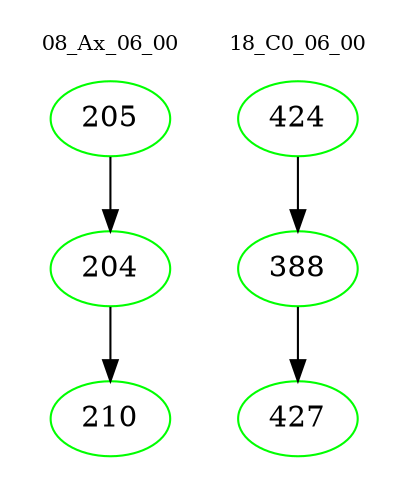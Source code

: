digraph{
subgraph cluster_0 {
color = white
label = "08_Ax_06_00";
fontsize=10;
T0_205 [label="205", color="green"]
T0_205 -> T0_204 [color="black"]
T0_204 [label="204", color="green"]
T0_204 -> T0_210 [color="black"]
T0_210 [label="210", color="green"]
}
subgraph cluster_1 {
color = white
label = "18_C0_06_00";
fontsize=10;
T1_424 [label="424", color="green"]
T1_424 -> T1_388 [color="black"]
T1_388 [label="388", color="green"]
T1_388 -> T1_427 [color="black"]
T1_427 [label="427", color="green"]
}
}
